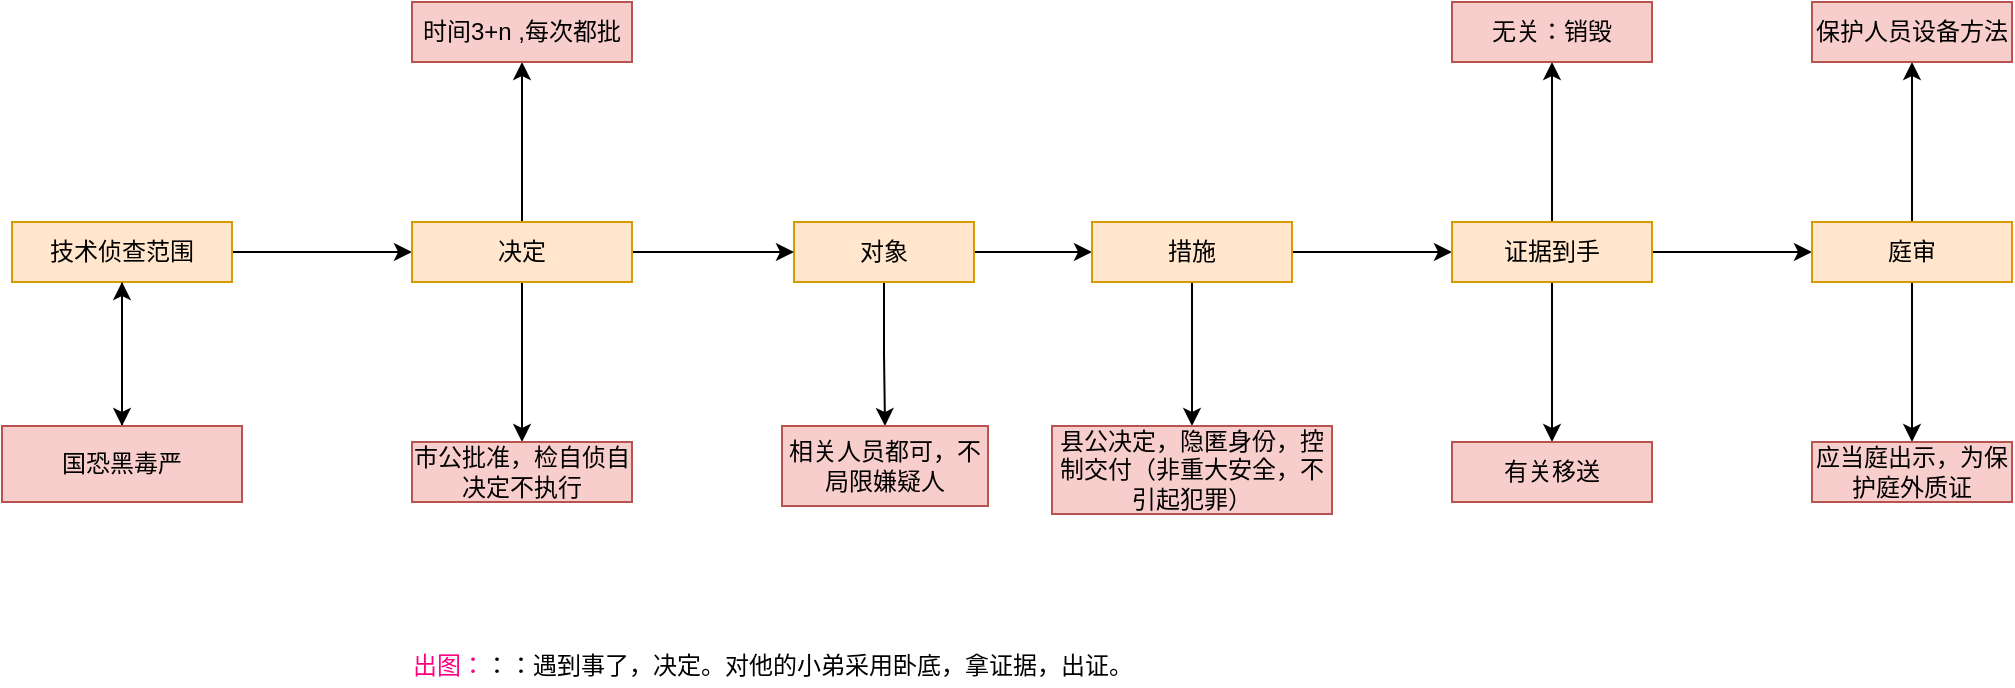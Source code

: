 <mxfile version="17.4.6" type="github">
  <diagram id="C5RBs43oDa-KdzZeNtuy" name="Page-1">
    <mxGraphModel dx="2249" dy="-463" grid="1" gridSize="10" guides="1" tooltips="1" connect="1" arrows="1" fold="1" page="1" pageScale="1" pageWidth="827" pageHeight="1169" math="0" shadow="0">
      <root>
        <mxCell id="WIyWlLk6GJQsqaUBKTNV-0" />
        <mxCell id="WIyWlLk6GJQsqaUBKTNV-1" parent="WIyWlLk6GJQsqaUBKTNV-0" />
        <mxCell id="4sCYI1TCq6_oNzUfd2lv-0" value="" style="edgeStyle=orthogonalEdgeStyle;rounded=0;orthogonalLoop=1;jettySize=auto;html=1;" edge="1" parent="WIyWlLk6GJQsqaUBKTNV-1" source="4sCYI1TCq6_oNzUfd2lv-2" target="4sCYI1TCq6_oNzUfd2lv-12">
          <mxGeometry relative="1" as="geometry" />
        </mxCell>
        <mxCell id="4sCYI1TCq6_oNzUfd2lv-1" value="" style="edgeStyle=orthogonalEdgeStyle;rounded=0;orthogonalLoop=1;jettySize=auto;html=1;" edge="1" parent="WIyWlLk6GJQsqaUBKTNV-1" source="4sCYI1TCq6_oNzUfd2lv-2" target="4sCYI1TCq6_oNzUfd2lv-14">
          <mxGeometry relative="1" as="geometry" />
        </mxCell>
        <mxCell id="4sCYI1TCq6_oNzUfd2lv-2" value="技术侦查范围" style="rounded=0;whiteSpace=wrap;html=1;fillColor=#ffe6cc;strokeColor=#d79b00;" vertex="1" parent="WIyWlLk6GJQsqaUBKTNV-1">
          <mxGeometry x="-280" y="1428" width="110" height="30" as="geometry" />
        </mxCell>
        <mxCell id="4sCYI1TCq6_oNzUfd2lv-3" value="" style="edgeStyle=orthogonalEdgeStyle;rounded=0;orthogonalLoop=1;jettySize=auto;html=1;" edge="1" parent="WIyWlLk6GJQsqaUBKTNV-1" source="4sCYI1TCq6_oNzUfd2lv-6" target="4sCYI1TCq6_oNzUfd2lv-8">
          <mxGeometry relative="1" as="geometry" />
        </mxCell>
        <mxCell id="4sCYI1TCq6_oNzUfd2lv-4" value="" style="edgeStyle=orthogonalEdgeStyle;rounded=0;orthogonalLoop=1;jettySize=auto;html=1;" edge="1" parent="WIyWlLk6GJQsqaUBKTNV-1" source="4sCYI1TCq6_oNzUfd2lv-6" target="4sCYI1TCq6_oNzUfd2lv-9">
          <mxGeometry relative="1" as="geometry" />
        </mxCell>
        <mxCell id="4sCYI1TCq6_oNzUfd2lv-6" value="对象" style="rounded=0;whiteSpace=wrap;html=1;fillColor=#ffe6cc;strokeColor=#d79b00;" vertex="1" parent="WIyWlLk6GJQsqaUBKTNV-1">
          <mxGeometry x="111" y="1428" width="90" height="30" as="geometry" />
        </mxCell>
        <mxCell id="4sCYI1TCq6_oNzUfd2lv-21" value="" style="edgeStyle=orthogonalEdgeStyle;rounded=0;orthogonalLoop=1;jettySize=auto;html=1;" edge="1" parent="WIyWlLk6GJQsqaUBKTNV-1" source="4sCYI1TCq6_oNzUfd2lv-8" target="4sCYI1TCq6_oNzUfd2lv-20">
          <mxGeometry relative="1" as="geometry" />
        </mxCell>
        <mxCell id="4sCYI1TCq6_oNzUfd2lv-23" value="" style="edgeStyle=orthogonalEdgeStyle;rounded=0;orthogonalLoop=1;jettySize=auto;html=1;" edge="1" parent="WIyWlLk6GJQsqaUBKTNV-1" source="4sCYI1TCq6_oNzUfd2lv-8" target="4sCYI1TCq6_oNzUfd2lv-22">
          <mxGeometry relative="1" as="geometry" />
        </mxCell>
        <mxCell id="4sCYI1TCq6_oNzUfd2lv-8" value="措施" style="rounded=0;whiteSpace=wrap;html=1;fillColor=#ffe6cc;strokeColor=#d79b00;" vertex="1" parent="WIyWlLk6GJQsqaUBKTNV-1">
          <mxGeometry x="260" y="1428" width="100" height="30" as="geometry" />
        </mxCell>
        <mxCell id="4sCYI1TCq6_oNzUfd2lv-9" value="相关人员都可，不局限嫌疑人" style="rounded=0;whiteSpace=wrap;html=1;fillColor=#f8cecc;strokeColor=#b85450;" vertex="1" parent="WIyWlLk6GJQsqaUBKTNV-1">
          <mxGeometry x="105" y="1530" width="103" height="40" as="geometry" />
        </mxCell>
        <mxCell id="4sCYI1TCq6_oNzUfd2lv-11" style="edgeStyle=orthogonalEdgeStyle;rounded=0;orthogonalLoop=1;jettySize=auto;html=1;entryX=0;entryY=0.5;entryDx=0;entryDy=0;exitX=1;exitY=0.5;exitDx=0;exitDy=0;" edge="1" parent="WIyWlLk6GJQsqaUBKTNV-1" source="4sCYI1TCq6_oNzUfd2lv-12" target="4sCYI1TCq6_oNzUfd2lv-6">
          <mxGeometry relative="1" as="geometry">
            <mxPoint x="30" y="1458" as="sourcePoint" />
            <mxPoint x="123" y="1462" as="targetPoint" />
          </mxGeometry>
        </mxCell>
        <mxCell id="4sCYI1TCq6_oNzUfd2lv-17" value="" style="edgeStyle=orthogonalEdgeStyle;rounded=0;orthogonalLoop=1;jettySize=auto;html=1;" edge="1" parent="WIyWlLk6GJQsqaUBKTNV-1" source="4sCYI1TCq6_oNzUfd2lv-12" target="4sCYI1TCq6_oNzUfd2lv-16">
          <mxGeometry relative="1" as="geometry" />
        </mxCell>
        <mxCell id="4sCYI1TCq6_oNzUfd2lv-19" value="" style="edgeStyle=orthogonalEdgeStyle;rounded=0;orthogonalLoop=1;jettySize=auto;html=1;" edge="1" parent="WIyWlLk6GJQsqaUBKTNV-1" source="4sCYI1TCq6_oNzUfd2lv-12" target="4sCYI1TCq6_oNzUfd2lv-18">
          <mxGeometry relative="1" as="geometry" />
        </mxCell>
        <mxCell id="4sCYI1TCq6_oNzUfd2lv-12" value="决定" style="rounded=0;whiteSpace=wrap;html=1;fillColor=#ffe6cc;strokeColor=#d79b00;" vertex="1" parent="WIyWlLk6GJQsqaUBKTNV-1">
          <mxGeometry x="-80" y="1428" width="110" height="30" as="geometry" />
        </mxCell>
        <mxCell id="4sCYI1TCq6_oNzUfd2lv-13" value="" style="edgeStyle=orthogonalEdgeStyle;rounded=0;orthogonalLoop=1;jettySize=auto;html=1;" edge="1" parent="WIyWlLk6GJQsqaUBKTNV-1" source="4sCYI1TCq6_oNzUfd2lv-14" target="4sCYI1TCq6_oNzUfd2lv-2">
          <mxGeometry relative="1" as="geometry" />
        </mxCell>
        <mxCell id="4sCYI1TCq6_oNzUfd2lv-14" value="国恐黑毒严" style="rounded=0;whiteSpace=wrap;html=1;fillColor=#f8cecc;strokeColor=#b85450;" vertex="1" parent="WIyWlLk6GJQsqaUBKTNV-1">
          <mxGeometry x="-285" y="1530" width="120" height="38" as="geometry" />
        </mxCell>
        <mxCell id="4sCYI1TCq6_oNzUfd2lv-16" value="市公批准，检自侦自决定不执行" style="rounded=0;whiteSpace=wrap;html=1;fillColor=#f8cecc;strokeColor=#b85450;" vertex="1" parent="WIyWlLk6GJQsqaUBKTNV-1">
          <mxGeometry x="-80" y="1538" width="110" height="30" as="geometry" />
        </mxCell>
        <mxCell id="4sCYI1TCq6_oNzUfd2lv-18" value="时间3+n ,每次都批" style="rounded=0;whiteSpace=wrap;html=1;fillColor=#f8cecc;strokeColor=#b85450;" vertex="1" parent="WIyWlLk6GJQsqaUBKTNV-1">
          <mxGeometry x="-80" y="1318" width="110" height="30" as="geometry" />
        </mxCell>
        <mxCell id="4sCYI1TCq6_oNzUfd2lv-20" value="县公决定，隐匿身份，控制交付（非重大安全，不引起犯罪）" style="rounded=0;whiteSpace=wrap;html=1;fillColor=#f8cecc;strokeColor=#b85450;" vertex="1" parent="WIyWlLk6GJQsqaUBKTNV-1">
          <mxGeometry x="240" y="1530" width="140" height="44" as="geometry" />
        </mxCell>
        <mxCell id="4sCYI1TCq6_oNzUfd2lv-25" value="" style="edgeStyle=orthogonalEdgeStyle;rounded=0;orthogonalLoop=1;jettySize=auto;html=1;" edge="1" parent="WIyWlLk6GJQsqaUBKTNV-1" source="4sCYI1TCq6_oNzUfd2lv-22" target="4sCYI1TCq6_oNzUfd2lv-24">
          <mxGeometry relative="1" as="geometry" />
        </mxCell>
        <mxCell id="4sCYI1TCq6_oNzUfd2lv-27" value="" style="edgeStyle=orthogonalEdgeStyle;rounded=0;orthogonalLoop=1;jettySize=auto;html=1;" edge="1" parent="WIyWlLk6GJQsqaUBKTNV-1" source="4sCYI1TCq6_oNzUfd2lv-22" target="4sCYI1TCq6_oNzUfd2lv-26">
          <mxGeometry relative="1" as="geometry" />
        </mxCell>
        <mxCell id="4sCYI1TCq6_oNzUfd2lv-29" value="" style="edgeStyle=orthogonalEdgeStyle;rounded=0;orthogonalLoop=1;jettySize=auto;html=1;" edge="1" parent="WIyWlLk6GJQsqaUBKTNV-1" source="4sCYI1TCq6_oNzUfd2lv-22" target="4sCYI1TCq6_oNzUfd2lv-28">
          <mxGeometry relative="1" as="geometry" />
        </mxCell>
        <mxCell id="4sCYI1TCq6_oNzUfd2lv-22" value="证据到手" style="rounded=0;whiteSpace=wrap;html=1;fillColor=#ffe6cc;strokeColor=#d79b00;" vertex="1" parent="WIyWlLk6GJQsqaUBKTNV-1">
          <mxGeometry x="440" y="1428" width="100" height="30" as="geometry" />
        </mxCell>
        <mxCell id="4sCYI1TCq6_oNzUfd2lv-24" value="有关移送" style="rounded=0;whiteSpace=wrap;html=1;fillColor=#f8cecc;strokeColor=#b85450;" vertex="1" parent="WIyWlLk6GJQsqaUBKTNV-1">
          <mxGeometry x="440" y="1538" width="100" height="30" as="geometry" />
        </mxCell>
        <mxCell id="4sCYI1TCq6_oNzUfd2lv-26" value="无关：销毁" style="rounded=0;whiteSpace=wrap;html=1;fillColor=#f8cecc;strokeColor=#b85450;" vertex="1" parent="WIyWlLk6GJQsqaUBKTNV-1">
          <mxGeometry x="440" y="1318" width="100" height="30" as="geometry" />
        </mxCell>
        <mxCell id="4sCYI1TCq6_oNzUfd2lv-31" value="" style="edgeStyle=orthogonalEdgeStyle;rounded=0;orthogonalLoop=1;jettySize=auto;html=1;" edge="1" parent="WIyWlLk6GJQsqaUBKTNV-1" source="4sCYI1TCq6_oNzUfd2lv-28" target="4sCYI1TCq6_oNzUfd2lv-30">
          <mxGeometry relative="1" as="geometry" />
        </mxCell>
        <mxCell id="4sCYI1TCq6_oNzUfd2lv-38" value="" style="edgeStyle=orthogonalEdgeStyle;rounded=0;orthogonalLoop=1;jettySize=auto;html=1;" edge="1" parent="WIyWlLk6GJQsqaUBKTNV-1" source="4sCYI1TCq6_oNzUfd2lv-28" target="4sCYI1TCq6_oNzUfd2lv-37">
          <mxGeometry relative="1" as="geometry" />
        </mxCell>
        <mxCell id="4sCYI1TCq6_oNzUfd2lv-28" value="庭审" style="rounded=0;whiteSpace=wrap;html=1;fillColor=#ffe6cc;strokeColor=#d79b00;" vertex="1" parent="WIyWlLk6GJQsqaUBKTNV-1">
          <mxGeometry x="620" y="1428" width="100" height="30" as="geometry" />
        </mxCell>
        <mxCell id="4sCYI1TCq6_oNzUfd2lv-30" value="应当庭出示，为保护庭外质证" style="rounded=0;whiteSpace=wrap;html=1;fillColor=#f8cecc;strokeColor=#b85450;" vertex="1" parent="WIyWlLk6GJQsqaUBKTNV-1">
          <mxGeometry x="620" y="1538" width="100" height="30" as="geometry" />
        </mxCell>
        <mxCell id="4sCYI1TCq6_oNzUfd2lv-37" value="保护人员设备方法" style="rounded=0;whiteSpace=wrap;html=1;fillColor=#f8cecc;strokeColor=#b85450;" vertex="1" parent="WIyWlLk6GJQsqaUBKTNV-1">
          <mxGeometry x="620" y="1318" width="100" height="30" as="geometry" />
        </mxCell>
        <mxCell id="4sCYI1TCq6_oNzUfd2lv-39" value="&lt;font color=&quot;#ff0080&quot;&gt;出图：&lt;/font&gt;：：遇到事了，决定。对他的小弟采用卧底，拿证据，出证。" style="text;html=1;align=center;verticalAlign=middle;resizable=0;points=[];autosize=1;strokeColor=none;fillColor=none;" vertex="1" parent="WIyWlLk6GJQsqaUBKTNV-1">
          <mxGeometry x="-90" y="1640" width="380" height="20" as="geometry" />
        </mxCell>
      </root>
    </mxGraphModel>
  </diagram>
</mxfile>
